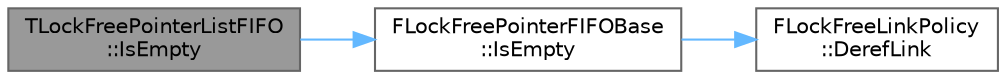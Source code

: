 digraph "TLockFreePointerListFIFO::IsEmpty"
{
 // INTERACTIVE_SVG=YES
 // LATEX_PDF_SIZE
  bgcolor="transparent";
  edge [fontname=Helvetica,fontsize=10,labelfontname=Helvetica,labelfontsize=10];
  node [fontname=Helvetica,fontsize=10,shape=box,height=0.2,width=0.4];
  rankdir="LR";
  Node1 [id="Node000001",label="TLockFreePointerListFIFO\l::IsEmpty",height=0.2,width=0.4,color="gray40", fillcolor="grey60", style="filled", fontcolor="black",tooltip="Check if the list is empty."];
  Node1 -> Node2 [id="edge1_Node000001_Node000002",color="steelblue1",style="solid",tooltip=" "];
  Node2 [id="Node000002",label="FLockFreePointerFIFOBase\l::IsEmpty",height=0.2,width=0.4,color="grey40", fillcolor="white", style="filled",URL="$d6/d4d/classFLockFreePointerFIFOBase.html#aa86c05874df8464ce23d37d3604a2f13",tooltip=" "];
  Node2 -> Node3 [id="edge2_Node000002_Node000003",color="steelblue1",style="solid",tooltip=" "];
  Node3 [id="Node000003",label="FLockFreeLinkPolicy\l::DerefLink",height=0.2,width=0.4,color="grey40", fillcolor="white", style="filled",URL="$d8/dc2/structFLockFreeLinkPolicy.html#af13a3885ddc52d960b7e7054b1e39bef",tooltip=" "];
}
